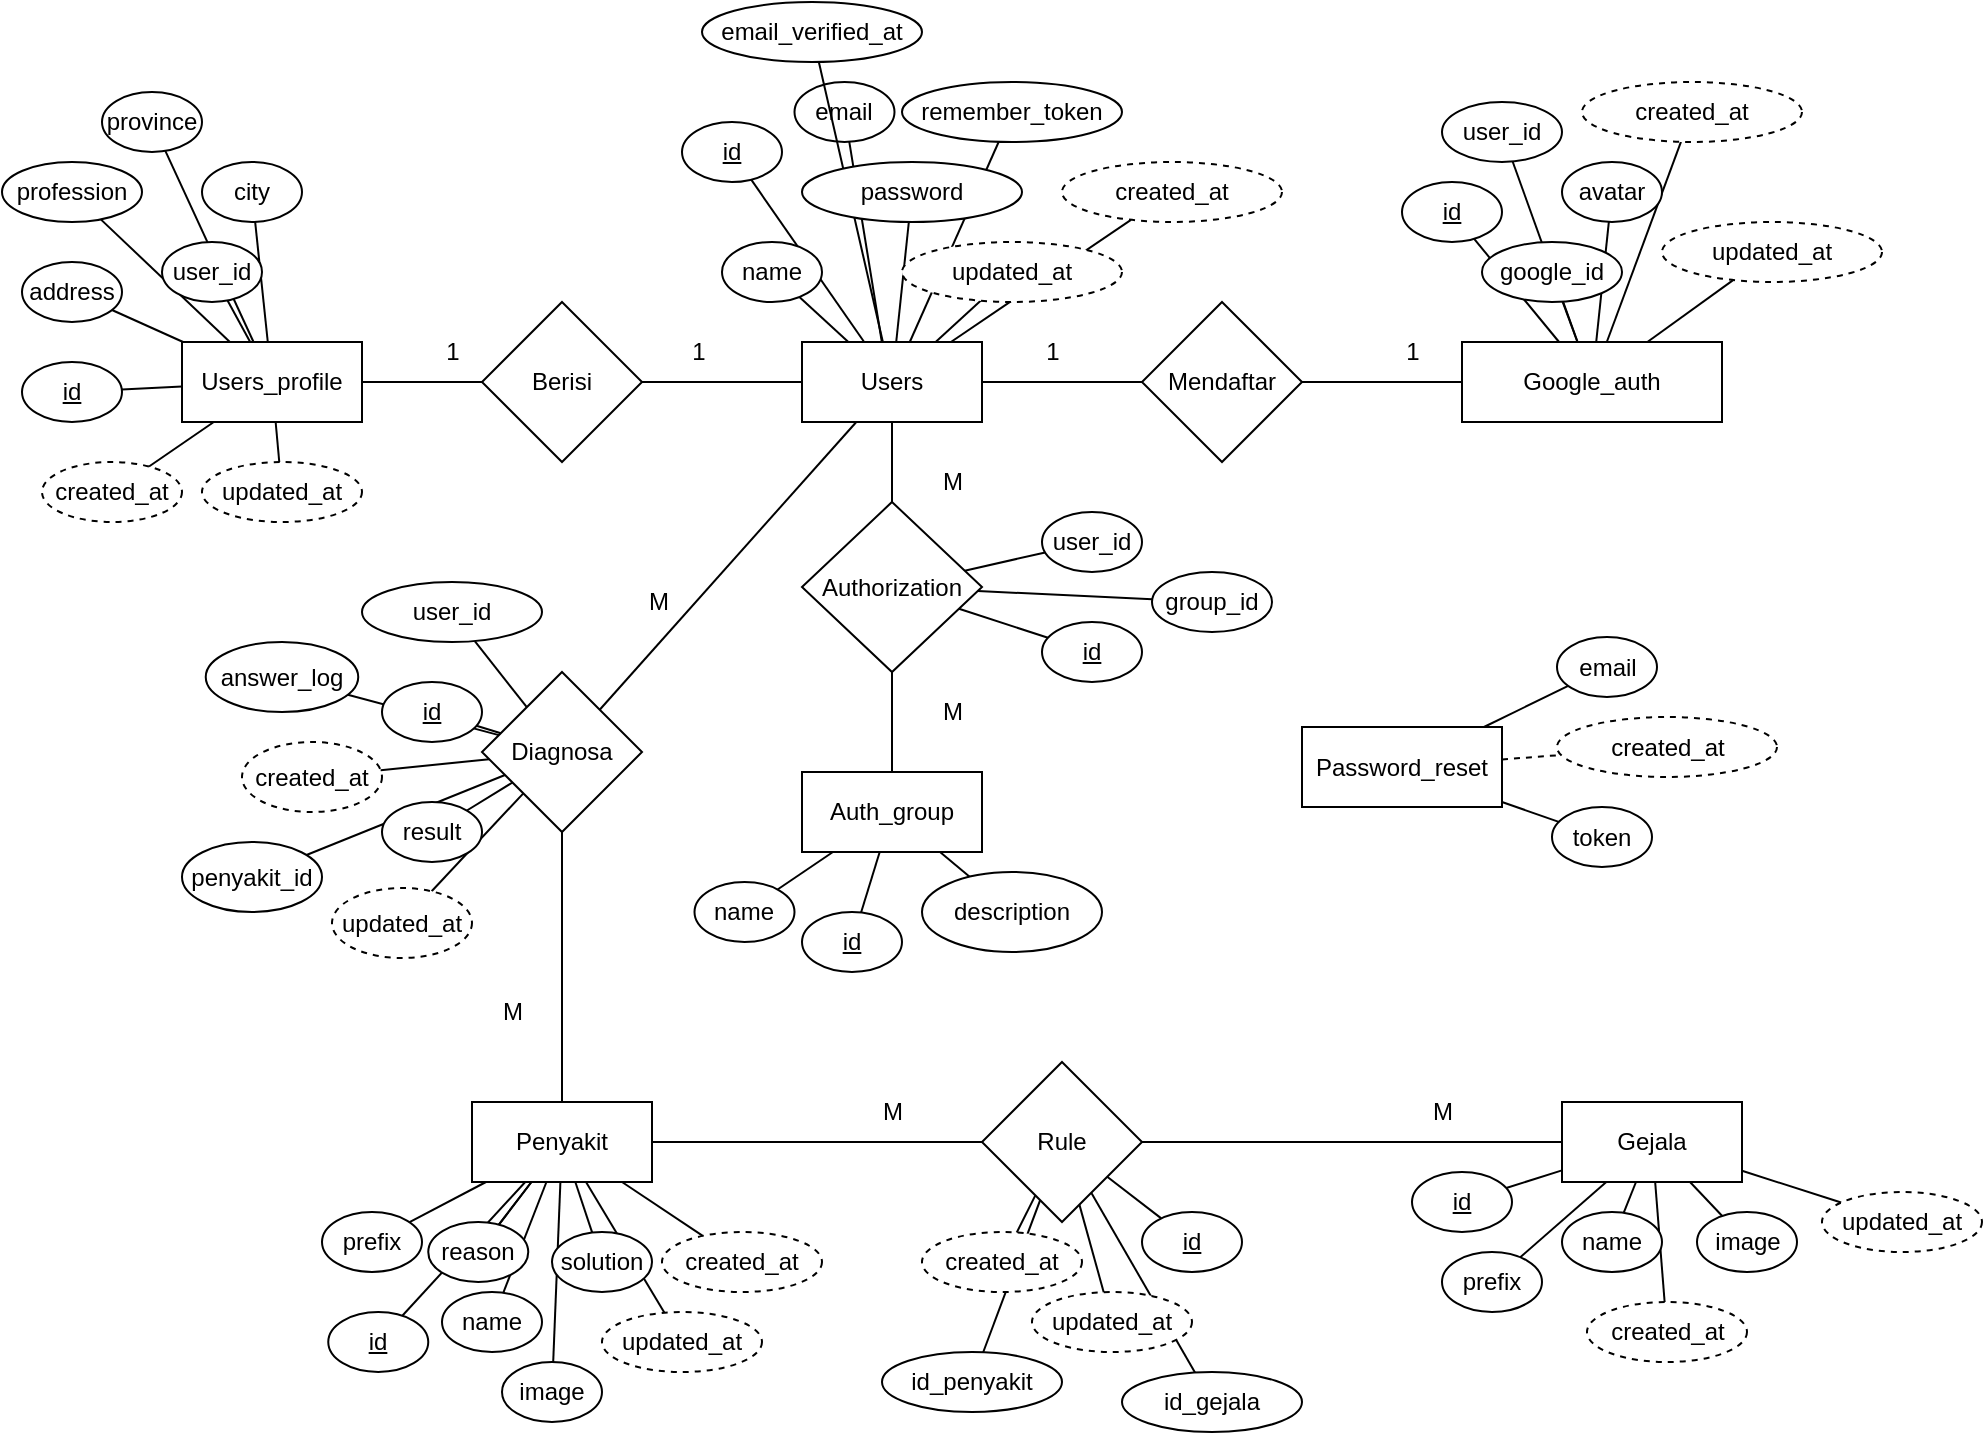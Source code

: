 <mxfile scale="2" border="0">
    <diagram id="fldr3gODsz9kr09m95sS" name="Page-1">
        <mxGraphModel dx="1251" dy="296" grid="1" gridSize="10" guides="1" tooltips="1" connect="1" arrows="1" fold="1" page="1" pageScale="1" pageWidth="850" pageHeight="1100" background="none" math="0" shadow="0">
            <root>
                <mxCell id="0"/>
                <mxCell id="1" parent="0"/>
                <mxCell id="195" value="" style="endArrow=none;html=1;strokeColor=default;" parent="1" source="191" target="171" edge="1">
                    <mxGeometry width="50" height="50" relative="1" as="geometry">
                        <mxPoint x="-400" y="495.151" as="sourcePoint"/>
                        <mxPoint x="-480" y="400" as="targetPoint"/>
                    </mxGeometry>
                </mxCell>
                <mxCell id="200" value="" style="endArrow=none;html=1;strokeColor=default;" parent="1" source="191" target="175" edge="1">
                    <mxGeometry width="50" height="50" relative="1" as="geometry">
                        <mxPoint x="-364.87" y="520.0" as="sourcePoint"/>
                        <mxPoint x="-220" y="570" as="targetPoint"/>
                    </mxGeometry>
                </mxCell>
                <mxCell id="88" value="" style="endArrow=none;html=1;strokeColor=default;" parent="1" source="75" target="80" edge="1">
                    <mxGeometry width="50" height="50" relative="1" as="geometry">
                        <mxPoint x="325" y="595" as="sourcePoint"/>
                        <mxPoint x="375" y="545" as="targetPoint"/>
                    </mxGeometry>
                </mxCell>
                <mxCell id="220" value="" style="endArrow=none;html=1;strokeColor=default;" edge="1" parent="1" source="58" target="59">
                    <mxGeometry width="50" height="50" relative="1" as="geometry">
                        <mxPoint x="-237.988" y="690" as="sourcePoint"/>
                        <mxPoint x="-276.196" y="710.116" as="targetPoint"/>
                    </mxGeometry>
                </mxCell>
                <mxCell id="72" value="" style="endArrow=none;html=1;strokeColor=default;" parent="1" source="58" target="64" edge="1">
                    <mxGeometry width="50" height="50" relative="1" as="geometry">
                        <mxPoint x="330" y="640" as="sourcePoint"/>
                        <mxPoint x="380" y="590" as="targetPoint"/>
                    </mxGeometry>
                </mxCell>
                <mxCell id="74" value="" style="endArrow=none;html=1;strokeColor=default;" parent="1" source="58" target="67" edge="1">
                    <mxGeometry width="50" height="50" relative="1" as="geometry">
                        <mxPoint x="364.403" y="690" as="sourcePoint"/>
                        <mxPoint x="440.66" y="638.13" as="targetPoint"/>
                    </mxGeometry>
                </mxCell>
                <mxCell id="100" value="" style="endArrow=none;html=1;strokeColor=default;" parent="1" source="94" target="116" edge="1">
                    <mxGeometry width="50" height="50" relative="1" as="geometry">
                        <mxPoint x="20" y="710" as="sourcePoint"/>
                        <mxPoint x="86.25" y="810.0" as="targetPoint"/>
                    </mxGeometry>
                </mxCell>
                <mxCell id="101" value="" style="endArrow=none;html=1;strokeColor=default;" parent="1" source="116" target="95" edge="1">
                    <mxGeometry width="50" height="50" relative="1" as="geometry">
                        <mxPoint x="111.25" y="810.0" as="sourcePoint"/>
                        <mxPoint x="70" y="660" as="targetPoint"/>
                    </mxGeometry>
                </mxCell>
                <mxCell id="28" value="" style="endArrow=none;html=1;" parent="1" source="2" target="8" edge="1">
                    <mxGeometry width="50" height="50" relative="1" as="geometry">
                        <mxPoint x="-10" y="230" as="sourcePoint"/>
                        <mxPoint x="40" y="180" as="targetPoint"/>
                    </mxGeometry>
                </mxCell>
                <mxCell id="29" value="" style="endArrow=none;html=1;" parent="1" source="2" target="9" edge="1">
                    <mxGeometry width="50" height="50" relative="1" as="geometry">
                        <mxPoint x="-10" y="230" as="sourcePoint"/>
                        <mxPoint x="40" y="180" as="targetPoint"/>
                    </mxGeometry>
                </mxCell>
                <mxCell id="2" value="Users" style="rounded=0;whiteSpace=wrap;html=1;" parent="1" vertex="1">
                    <mxGeometry x="-90" y="260" width="90" height="40" as="geometry"/>
                </mxCell>
                <mxCell id="5" value="email" style="ellipse;whiteSpace=wrap;html=1;" parent="1" vertex="1">
                    <mxGeometry x="-93.75" y="130" width="50" height="30" as="geometry"/>
                </mxCell>
                <mxCell id="6" value="email_verified_at" style="ellipse;whiteSpace=wrap;html=1;" parent="1" vertex="1">
                    <mxGeometry x="-140" y="90" width="110" height="30" as="geometry"/>
                </mxCell>
                <mxCell id="8" value="remember_token" style="ellipse;whiteSpace=wrap;html=1;" parent="1" vertex="1">
                    <mxGeometry x="-40" y="130" width="110" height="30" as="geometry"/>
                </mxCell>
                <mxCell id="9" value="created_at" style="ellipse;whiteSpace=wrap;html=1;dashed=1;" parent="1" vertex="1">
                    <mxGeometry x="40" y="170" width="110" height="30" as="geometry"/>
                </mxCell>
                <mxCell id="20" value="" style="endArrow=none;html=1;exitX=0.444;exitY=0.007;exitDx=0;exitDy=0;exitPerimeter=0;" parent="1" source="2" target="5" edge="1">
                    <mxGeometry width="50" height="50" relative="1" as="geometry">
                        <mxPoint x="40" y="230" as="sourcePoint"/>
                        <mxPoint x="90" y="180" as="targetPoint"/>
                    </mxGeometry>
                </mxCell>
                <mxCell id="21" value="" style="endArrow=none;html=1;" parent="1" source="2" target="4" edge="1">
                    <mxGeometry width="50" height="50" relative="1" as="geometry">
                        <mxPoint x="-170" y="210" as="sourcePoint"/>
                        <mxPoint x="-120" y="160" as="targetPoint"/>
                    </mxGeometry>
                </mxCell>
                <mxCell id="22" value="" style="endArrow=none;html=1;" parent="1" source="3" target="2" edge="1">
                    <mxGeometry width="50" height="50" relative="1" as="geometry">
                        <mxPoint x="40" y="230" as="sourcePoint"/>
                        <mxPoint x="90" y="180" as="targetPoint"/>
                    </mxGeometry>
                </mxCell>
                <mxCell id="25" value="" style="endArrow=none;html=1;" parent="1" source="2" target="7" edge="1">
                    <mxGeometry width="50" height="50" relative="1" as="geometry">
                        <mxPoint x="40" y="230" as="sourcePoint"/>
                        <mxPoint x="90" y="180" as="targetPoint"/>
                    </mxGeometry>
                </mxCell>
                <mxCell id="26" value="" style="endArrow=none;html=1;" parent="1" source="2" target="10" edge="1">
                    <mxGeometry width="50" height="50" relative="1" as="geometry">
                        <mxPoint x="-64.552" y="260" as="sourcePoint"/>
                        <mxPoint x="-82.762" y="139.988" as="targetPoint"/>
                    </mxGeometry>
                </mxCell>
                <mxCell id="10" value="updated_at" style="ellipse;whiteSpace=wrap;html=1;dashed=1;" parent="1" vertex="1">
                    <mxGeometry x="-40" y="210" width="110" height="30" as="geometry"/>
                </mxCell>
                <mxCell id="27" value="" style="endArrow=none;html=1;" parent="1" source="2" target="6" edge="1">
                    <mxGeometry width="50" height="50" relative="1" as="geometry">
                        <mxPoint x="40" y="230" as="sourcePoint"/>
                        <mxPoint x="90" y="180" as="targetPoint"/>
                    </mxGeometry>
                </mxCell>
                <mxCell id="4" value="name" style="ellipse;whiteSpace=wrap;html=1;" parent="1" vertex="1">
                    <mxGeometry x="-130" y="210" width="50" height="30" as="geometry"/>
                </mxCell>
                <mxCell id="7" value="password" style="ellipse;whiteSpace=wrap;html=1;" parent="1" vertex="1">
                    <mxGeometry x="-90" y="170" width="110" height="30" as="geometry"/>
                </mxCell>
                <mxCell id="3" value="&lt;u&gt;id&lt;/u&gt;" style="ellipse;whiteSpace=wrap;html=1;" parent="1" vertex="1">
                    <mxGeometry x="-150" y="150" width="50" height="30" as="geometry"/>
                </mxCell>
                <mxCell id="31" value="Google_auth" style="rounded=0;whiteSpace=wrap;html=1;" parent="1" vertex="1">
                    <mxGeometry x="240" y="260" width="130" height="40" as="geometry"/>
                </mxCell>
                <mxCell id="42" value="" style="endArrow=none;html=1;strokeColor=default;" parent="1" source="31" target="33" edge="1">
                    <mxGeometry width="50" height="50" relative="1" as="geometry">
                        <mxPoint x="110" y="360" as="sourcePoint"/>
                        <mxPoint x="160" y="310" as="targetPoint"/>
                    </mxGeometry>
                </mxCell>
                <mxCell id="43" value="" style="endArrow=none;html=1;strokeColor=default;" parent="1" source="31" target="34" edge="1">
                    <mxGeometry width="50" height="50" relative="1" as="geometry">
                        <mxPoint x="170" y="320" as="sourcePoint"/>
                        <mxPoint x="220" y="270" as="targetPoint"/>
                    </mxGeometry>
                </mxCell>
                <mxCell id="44" value="" style="endArrow=none;html=1;strokeColor=default;" parent="1" source="35" target="31" edge="1">
                    <mxGeometry width="50" height="50" relative="1" as="geometry">
                        <mxPoint x="160" y="250" as="sourcePoint"/>
                        <mxPoint x="210" y="200" as="targetPoint"/>
                    </mxGeometry>
                </mxCell>
                <mxCell id="45" value="" style="endArrow=none;html=1;strokeColor=default;" parent="1" source="31" target="36" edge="1">
                    <mxGeometry width="50" height="50" relative="1" as="geometry">
                        <mxPoint x="160" y="250" as="sourcePoint"/>
                        <mxPoint x="210" y="200" as="targetPoint"/>
                    </mxGeometry>
                </mxCell>
                <mxCell id="46" value="" style="endArrow=none;html=1;strokeColor=default;" parent="1" source="31" target="37" edge="1">
                    <mxGeometry width="50" height="50" relative="1" as="geometry">
                        <mxPoint x="160" y="250" as="sourcePoint"/>
                        <mxPoint x="210" y="200" as="targetPoint"/>
                    </mxGeometry>
                </mxCell>
                <mxCell id="47" value="" style="endArrow=none;html=1;strokeColor=default;" parent="1" source="31" target="38" edge="1">
                    <mxGeometry width="50" height="50" relative="1" as="geometry">
                        <mxPoint x="160" y="250" as="sourcePoint"/>
                        <mxPoint x="210" y="200" as="targetPoint"/>
                    </mxGeometry>
                </mxCell>
                <mxCell id="34" value="user_id" style="ellipse;whiteSpace=wrap;html=1;" parent="1" vertex="1">
                    <mxGeometry x="230" y="140" width="60" height="30" as="geometry"/>
                </mxCell>
                <mxCell id="35" value="google_id" style="ellipse;whiteSpace=wrap;html=1;" parent="1" vertex="1">
                    <mxGeometry x="250" y="210" width="70" height="30" as="geometry"/>
                </mxCell>
                <mxCell id="36" value="avatar" style="ellipse;whiteSpace=wrap;html=1;" parent="1" vertex="1">
                    <mxGeometry x="290" y="170" width="50" height="30" as="geometry"/>
                </mxCell>
                <mxCell id="33" value="id" style="ellipse;whiteSpace=wrap;html=1;fontStyle=4" parent="1" vertex="1">
                    <mxGeometry x="210" y="180" width="50" height="30" as="geometry"/>
                </mxCell>
                <mxCell id="37" value="created_at" style="ellipse;whiteSpace=wrap;html=1;dashed=1;" parent="1" vertex="1">
                    <mxGeometry x="300" y="130" width="110" height="30" as="geometry"/>
                </mxCell>
                <mxCell id="38" value="updated_at" style="ellipse;whiteSpace=wrap;html=1;dashed=1;" parent="1" vertex="1">
                    <mxGeometry x="340" y="200" width="110" height="30" as="geometry"/>
                </mxCell>
                <mxCell id="50" value="Password_reset" style="rounded=0;whiteSpace=wrap;html=1;" parent="1" vertex="1">
                    <mxGeometry x="160" y="452.5" width="100" height="40" as="geometry"/>
                </mxCell>
                <mxCell id="52" value="token" style="ellipse;whiteSpace=wrap;html=1;" parent="1" vertex="1">
                    <mxGeometry x="285" y="492.5" width="50" height="30" as="geometry"/>
                </mxCell>
                <mxCell id="53" value="created_at" style="ellipse;whiteSpace=wrap;html=1;dashed=1;" parent="1" vertex="1">
                    <mxGeometry x="287.5" y="447.5" width="110" height="30" as="geometry"/>
                </mxCell>
                <mxCell id="55" value="" style="endArrow=none;html=1;strokeColor=default;dashed=1;" parent="1" source="50" target="53" edge="1">
                    <mxGeometry width="50" height="50" relative="1" as="geometry">
                        <mxPoint x="405" y="482.5" as="sourcePoint"/>
                        <mxPoint x="455" y="432.5" as="targetPoint"/>
                    </mxGeometry>
                </mxCell>
                <mxCell id="56" value="" style="endArrow=none;html=1;strokeColor=default;" parent="1" source="50" target="52" edge="1">
                    <mxGeometry width="50" height="50" relative="1" as="geometry">
                        <mxPoint x="45" y="492.5" as="sourcePoint"/>
                        <mxPoint x="85" y="442.5" as="targetPoint"/>
                    </mxGeometry>
                </mxCell>
                <mxCell id="57" value="" style="endArrow=none;html=1;strokeColor=default;" parent="1" source="51" target="50" edge="1">
                    <mxGeometry width="50" height="50" relative="1" as="geometry">
                        <mxPoint x="205" y="552.5" as="sourcePoint"/>
                        <mxPoint x="255" y="502.5" as="targetPoint"/>
                    </mxGeometry>
                </mxCell>
                <mxCell id="58" value="Penyakit" style="rounded=0;whiteSpace=wrap;html=1;" parent="1" vertex="1">
                    <mxGeometry x="-255" y="640" width="90" height="40" as="geometry"/>
                </mxCell>
                <mxCell id="60" value="prefix" style="ellipse;whiteSpace=wrap;html=1;" parent="1" vertex="1">
                    <mxGeometry x="-330" y="695" width="50" height="30" as="geometry"/>
                </mxCell>
                <mxCell id="63" value="solution" style="ellipse;whiteSpace=wrap;html=1;" parent="1" vertex="1">
                    <mxGeometry x="-215" y="705" width="50" height="30" as="geometry"/>
                </mxCell>
                <mxCell id="66" value="created_at" style="ellipse;whiteSpace=wrap;html=1;dashed=1;" parent="1" vertex="1">
                    <mxGeometry x="-160" y="705" width="80" height="30" as="geometry"/>
                </mxCell>
                <mxCell id="67" value="updated_at" style="ellipse;whiteSpace=wrap;html=1;dashed=1;" parent="1" vertex="1">
                    <mxGeometry x="-190" y="745" width="80" height="30" as="geometry"/>
                </mxCell>
                <mxCell id="69" value="" style="endArrow=none;html=1;strokeColor=default;" parent="1" source="58" target="60" edge="1">
                    <mxGeometry width="50" height="50" relative="1" as="geometry">
                        <mxPoint x="170" y="690" as="sourcePoint"/>
                        <mxPoint x="220" y="640" as="targetPoint"/>
                    </mxGeometry>
                </mxCell>
                <mxCell id="70" value="" style="endArrow=none;html=1;strokeColor=default;" parent="1" source="58" target="62" edge="1">
                    <mxGeometry width="50" height="50" relative="1" as="geometry">
                        <mxPoint x="313.462" y="690" as="sourcePoint"/>
                        <mxPoint x="278.568" y="657.599" as="targetPoint"/>
                    </mxGeometry>
                </mxCell>
                <mxCell id="61" value="name" style="ellipse;whiteSpace=wrap;html=1;" parent="1" vertex="1">
                    <mxGeometry x="-270" y="735" width="50" height="30" as="geometry"/>
                </mxCell>
                <mxCell id="71" value="" style="endArrow=none;html=1;strokeColor=default;" parent="1" source="58" target="63" edge="1">
                    <mxGeometry width="50" height="50" relative="1" as="geometry">
                        <mxPoint x="290" y="600" as="sourcePoint"/>
                        <mxPoint x="340" y="550" as="targetPoint"/>
                    </mxGeometry>
                </mxCell>
                <mxCell id="73" value="" style="endArrow=none;html=1;strokeColor=default;" parent="1" source="58" target="66" edge="1">
                    <mxGeometry width="50" height="50" relative="1" as="geometry">
                        <mxPoint x="330" y="640" as="sourcePoint"/>
                        <mxPoint x="380" y="590" as="targetPoint"/>
                    </mxGeometry>
                </mxCell>
                <mxCell id="64" value="image" style="ellipse;whiteSpace=wrap;html=1;" parent="1" vertex="1">
                    <mxGeometry x="-240" y="770" width="50" height="30" as="geometry"/>
                </mxCell>
                <mxCell id="75" value="Gejala" style="rounded=0;whiteSpace=wrap;html=1;" parent="1" vertex="1">
                    <mxGeometry x="290" y="640" width="90" height="40" as="geometry"/>
                </mxCell>
                <mxCell id="76" value="id" style="ellipse;whiteSpace=wrap;html=1;fontStyle=4" parent="1" vertex="1">
                    <mxGeometry x="215" y="675" width="50" height="30" as="geometry"/>
                </mxCell>
                <mxCell id="77" value="prefix" style="ellipse;whiteSpace=wrap;html=1;" parent="1" vertex="1">
                    <mxGeometry x="230" y="715" width="50" height="30" as="geometry"/>
                </mxCell>
                <mxCell id="80" value="created_at" style="ellipse;whiteSpace=wrap;html=1;dashed=1;" parent="1" vertex="1">
                    <mxGeometry x="302.5" y="740" width="80" height="30" as="geometry"/>
                </mxCell>
                <mxCell id="81" value="updated_at" style="ellipse;whiteSpace=wrap;html=1;dashed=1;" parent="1" vertex="1">
                    <mxGeometry x="420" y="685" width="80" height="30" as="geometry"/>
                </mxCell>
                <mxCell id="82" value="" style="endArrow=none;html=1;strokeColor=default;" parent="1" source="75" target="76" edge="1">
                    <mxGeometry width="50" height="50" relative="1" as="geometry">
                        <mxPoint x="265" y="575" as="sourcePoint"/>
                        <mxPoint x="315" y="525" as="targetPoint"/>
                    </mxGeometry>
                </mxCell>
                <mxCell id="83" value="" style="endArrow=none;html=1;strokeColor=default;" parent="1" source="75" target="77" edge="1">
                    <mxGeometry width="50" height="50" relative="1" as="geometry">
                        <mxPoint x="165" y="645" as="sourcePoint"/>
                        <mxPoint x="215" y="595" as="targetPoint"/>
                    </mxGeometry>
                </mxCell>
                <mxCell id="85" value="name" style="ellipse;whiteSpace=wrap;html=1;" parent="1" vertex="1">
                    <mxGeometry x="290" y="695" width="50" height="30" as="geometry"/>
                </mxCell>
                <mxCell id="87" value="" style="endArrow=none;html=1;strokeColor=default;" parent="1" source="75" target="89" edge="1">
                    <mxGeometry width="50" height="50" relative="1" as="geometry">
                        <mxPoint x="325" y="595" as="sourcePoint"/>
                        <mxPoint x="375" y="545" as="targetPoint"/>
                    </mxGeometry>
                </mxCell>
                <mxCell id="89" value="image" style="ellipse;whiteSpace=wrap;html=1;" parent="1" vertex="1">
                    <mxGeometry x="357.5" y="695" width="50" height="30" as="geometry"/>
                </mxCell>
                <mxCell id="90" value="" style="endArrow=none;html=1;strokeColor=default;" parent="1" source="75" target="81" edge="1">
                    <mxGeometry width="50" height="50" relative="1" as="geometry">
                        <mxPoint x="359.403" y="645" as="sourcePoint"/>
                        <mxPoint x="403.712" y="668.689" as="targetPoint"/>
                    </mxGeometry>
                </mxCell>
                <mxCell id="93" value="id" style="ellipse;whiteSpace=wrap;html=1;fontStyle=4" parent="1" vertex="1">
                    <mxGeometry x="80" y="695" width="50" height="30" as="geometry"/>
                </mxCell>
                <mxCell id="94" value="id_penyakit" style="ellipse;whiteSpace=wrap;html=1;" parent="1" vertex="1">
                    <mxGeometry x="-50" y="765" width="90" height="30" as="geometry"/>
                </mxCell>
                <mxCell id="95" value="id_gejala" style="ellipse;whiteSpace=wrap;html=1;" parent="1" vertex="1">
                    <mxGeometry x="70" y="775" width="90" height="30" as="geometry"/>
                </mxCell>
                <mxCell id="97" value="created_at" style="ellipse;whiteSpace=wrap;html=1;dashed=1;" parent="1" vertex="1">
                    <mxGeometry x="-30" y="705" width="80" height="30" as="geometry"/>
                </mxCell>
                <mxCell id="98" value="updated_at" style="ellipse;whiteSpace=wrap;html=1;dashed=1;" parent="1" vertex="1">
                    <mxGeometry x="25" y="735" width="80" height="30" as="geometry"/>
                </mxCell>
                <mxCell id="99" value="" style="endArrow=none;html=1;strokeColor=default;" parent="1" source="116" target="93" edge="1">
                    <mxGeometry width="50" height="50" relative="1" as="geometry">
                        <mxPoint x="-70" y="740" as="sourcePoint"/>
                        <mxPoint x="-20" y="690" as="targetPoint"/>
                    </mxGeometry>
                </mxCell>
                <mxCell id="102" value="" style="endArrow=none;html=1;strokeColor=default;" parent="1" source="116" target="97" edge="1">
                    <mxGeometry width="50" height="50" relative="1" as="geometry">
                        <mxPoint x="55" y="804.318" as="sourcePoint"/>
                        <mxPoint x="70" y="660" as="targetPoint"/>
                    </mxGeometry>
                </mxCell>
                <mxCell id="103" value="" style="endArrow=none;html=1;strokeColor=default;" parent="1" source="116" target="98" edge="1">
                    <mxGeometry width="50" height="50" relative="1" as="geometry">
                        <mxPoint x="143.077" y="810.0" as="sourcePoint"/>
                        <mxPoint x="70" y="660" as="targetPoint"/>
                    </mxGeometry>
                </mxCell>
                <mxCell id="105" value="Mendaftar" style="rhombus;whiteSpace=wrap;html=1;" parent="1" vertex="1">
                    <mxGeometry x="80" y="240" width="80" height="80" as="geometry"/>
                </mxCell>
                <mxCell id="110" value="" style="endArrow=none;html=1;strokeColor=default;" parent="1" source="105" target="2" edge="1">
                    <mxGeometry width="50" height="50" relative="1" as="geometry">
                        <mxPoint x="140" y="400" as="sourcePoint"/>
                        <mxPoint x="190" y="350" as="targetPoint"/>
                    </mxGeometry>
                </mxCell>
                <mxCell id="111" value="" style="endArrow=none;html=1;strokeColor=default;" parent="1" source="105" target="31" edge="1">
                    <mxGeometry width="50" height="50" relative="1" as="geometry">
                        <mxPoint x="100" y="290" as="sourcePoint"/>
                        <mxPoint x="10" y="290" as="targetPoint"/>
                    </mxGeometry>
                </mxCell>
                <mxCell id="116" value="Rule" style="rhombus;whiteSpace=wrap;html=1;" parent="1" vertex="1">
                    <mxGeometry y="620" width="80" height="80" as="geometry"/>
                </mxCell>
                <mxCell id="119" value="" style="endArrow=none;html=1;strokeColor=default;" parent="1" source="75" target="85" edge="1">
                    <mxGeometry width="50" height="50" relative="1" as="geometry">
                        <mxPoint x="312.662" y="685" as="sourcePoint"/>
                        <mxPoint x="276.523" y="726.688" as="targetPoint"/>
                    </mxGeometry>
                </mxCell>
                <mxCell id="120" value="" style="endArrow=none;html=1;strokeColor=default;" parent="1" source="116" target="58" edge="1">
                    <mxGeometry width="50" height="50" relative="1" as="geometry">
                        <mxPoint x="480" y="970" as="sourcePoint"/>
                        <mxPoint x="530" y="920" as="targetPoint"/>
                    </mxGeometry>
                </mxCell>
                <mxCell id="122" value="" style="endArrow=none;html=1;strokeColor=default;" parent="1" source="116" target="75" edge="1">
                    <mxGeometry width="50" height="50" relative="1" as="geometry">
                        <mxPoint x="351.6" y="791.6" as="sourcePoint"/>
                        <mxPoint x="354.167" y="730" as="targetPoint"/>
                    </mxGeometry>
                </mxCell>
                <mxCell id="125" value="Auth_group" style="rounded=0;whiteSpace=wrap;html=1;" parent="1" vertex="1">
                    <mxGeometry x="-90" y="475" width="90" height="40" as="geometry"/>
                </mxCell>
                <mxCell id="126" value="id" style="ellipse;whiteSpace=wrap;html=1;fontStyle=4" parent="1" vertex="1">
                    <mxGeometry x="-90" y="545" width="50" height="30" as="geometry"/>
                </mxCell>
                <mxCell id="127" value="name" style="ellipse;whiteSpace=wrap;html=1;" parent="1" vertex="1">
                    <mxGeometry x="-143.75" y="530" width="50" height="30" as="geometry"/>
                </mxCell>
                <mxCell id="128" value="description" style="ellipse;whiteSpace=wrap;html=1;" parent="1" vertex="1">
                    <mxGeometry x="-30" y="525" width="90" height="40" as="geometry"/>
                </mxCell>
                <mxCell id="130" value="" style="endArrow=none;html=1;strokeColor=default;" parent="1" source="125" target="127" edge="1">
                    <mxGeometry width="50" height="50" relative="1" as="geometry">
                        <mxPoint x="180" y="445" as="sourcePoint"/>
                        <mxPoint x="230" y="395" as="targetPoint"/>
                    </mxGeometry>
                </mxCell>
                <mxCell id="131" value="" style="endArrow=none;html=1;strokeColor=default;" parent="1" source="125" target="126" edge="1">
                    <mxGeometry width="50" height="50" relative="1" as="geometry">
                        <mxPoint x="120" y="445" as="sourcePoint"/>
                        <mxPoint x="170" y="395" as="targetPoint"/>
                    </mxGeometry>
                </mxCell>
                <mxCell id="132" value="" style="endArrow=none;html=1;strokeColor=default;" parent="1" source="125" target="128" edge="1">
                    <mxGeometry width="50" height="50" relative="1" as="geometry">
                        <mxPoint x="160" y="465" as="sourcePoint"/>
                        <mxPoint x="210" y="415" as="targetPoint"/>
                    </mxGeometry>
                </mxCell>
                <mxCell id="135" value="id" style="ellipse;whiteSpace=wrap;html=1;fontStyle=4" parent="1" vertex="1">
                    <mxGeometry x="30" y="400" width="50" height="30" as="geometry"/>
                </mxCell>
                <mxCell id="136" value="group_id" style="ellipse;whiteSpace=wrap;html=1;" parent="1" vertex="1">
                    <mxGeometry x="85" y="375" width="60" height="30" as="geometry"/>
                </mxCell>
                <mxCell id="137" value="user_id" style="ellipse;whiteSpace=wrap;html=1;" parent="1" vertex="1">
                    <mxGeometry x="30" y="345" width="50" height="30" as="geometry"/>
                </mxCell>
                <mxCell id="138" value="" style="endArrow=none;html=1;strokeColor=default;" parent="1" source="135" target="142" edge="1">
                    <mxGeometry width="50" height="50" relative="1" as="geometry">
                        <mxPoint x="220" y="470" as="sourcePoint"/>
                        <mxPoint x="312.222" y="410.0" as="targetPoint"/>
                    </mxGeometry>
                </mxCell>
                <mxCell id="139" value="" style="endArrow=none;html=1;strokeColor=default;" parent="1" source="142" target="136" edge="1">
                    <mxGeometry width="50" height="50" relative="1" as="geometry">
                        <mxPoint x="325" y="387.471" as="sourcePoint"/>
                        <mxPoint x="390" y="390" as="targetPoint"/>
                    </mxGeometry>
                </mxCell>
                <mxCell id="140" value="" style="endArrow=none;html=1;strokeColor=default;" parent="1" source="142" target="137" edge="1">
                    <mxGeometry width="50" height="50" relative="1" as="geometry">
                        <mxPoint x="307.986" y="370.0" as="sourcePoint"/>
                        <mxPoint x="360" y="450" as="targetPoint"/>
                    </mxGeometry>
                </mxCell>
                <mxCell id="142" value="Authorization" style="rhombus;whiteSpace=wrap;html=1;" parent="1" vertex="1">
                    <mxGeometry x="-90" y="340" width="90" height="85" as="geometry"/>
                </mxCell>
                <mxCell id="144" value="" style="endArrow=none;html=1;strokeColor=default;" parent="1" source="142" target="2" edge="1">
                    <mxGeometry width="50" height="50" relative="1" as="geometry">
                        <mxPoint x="190" y="490" as="sourcePoint"/>
                        <mxPoint x="240" y="440" as="targetPoint"/>
                    </mxGeometry>
                </mxCell>
                <mxCell id="145" value="" style="endArrow=none;html=1;strokeColor=default;" parent="1" source="142" target="125" edge="1">
                    <mxGeometry width="50" height="50" relative="1" as="geometry">
                        <mxPoint x="106.429" y="388.571" as="sourcePoint"/>
                        <mxPoint x="-6.304" y="310" as="targetPoint"/>
                    </mxGeometry>
                </mxCell>
                <mxCell id="147" value="Users_profile" style="rounded=0;whiteSpace=wrap;html=1;" parent="1" vertex="1">
                    <mxGeometry x="-400" y="260" width="90" height="40" as="geometry"/>
                </mxCell>
                <mxCell id="148" value="&lt;u&gt;id&lt;/u&gt;" style="ellipse;whiteSpace=wrap;html=1;" parent="1" vertex="1">
                    <mxGeometry x="-480" y="270" width="50" height="30" as="geometry"/>
                </mxCell>
                <mxCell id="150" value="address" style="ellipse;whiteSpace=wrap;html=1;" parent="1" vertex="1">
                    <mxGeometry x="-480" y="220" width="50" height="30" as="geometry"/>
                </mxCell>
                <mxCell id="151" value="city" style="ellipse;whiteSpace=wrap;html=1;" parent="1" vertex="1">
                    <mxGeometry x="-390" y="170" width="50" height="30" as="geometry"/>
                </mxCell>
                <mxCell id="152" value="province" style="ellipse;whiteSpace=wrap;html=1;" parent="1" vertex="1">
                    <mxGeometry x="-440" y="135" width="50" height="30" as="geometry"/>
                </mxCell>
                <mxCell id="153" value="profession" style="ellipse;whiteSpace=wrap;html=1;" parent="1" vertex="1">
                    <mxGeometry x="-490" y="170" width="70" height="30" as="geometry"/>
                </mxCell>
                <mxCell id="154" value="created_at" style="ellipse;whiteSpace=wrap;html=1;dashed=1;" parent="1" vertex="1">
                    <mxGeometry x="-470" y="320" width="70" height="30" as="geometry"/>
                </mxCell>
                <mxCell id="155" value="updated_at" style="ellipse;whiteSpace=wrap;html=1;dashed=1;" parent="1" vertex="1">
                    <mxGeometry x="-390" y="320" width="80" height="30" as="geometry"/>
                </mxCell>
                <mxCell id="156" value="" style="endArrow=none;html=1;strokeColor=default;" parent="1" source="147" target="152" edge="1">
                    <mxGeometry width="50" height="50" relative="1" as="geometry">
                        <mxPoint x="-320" y="180" as="sourcePoint"/>
                        <mxPoint x="-270" y="130" as="targetPoint"/>
                    </mxGeometry>
                </mxCell>
                <mxCell id="157" value="" style="endArrow=none;html=1;strokeColor=default;" parent="1" source="147" target="151" edge="1">
                    <mxGeometry width="50" height="50" relative="1" as="geometry">
                        <mxPoint x="-330" y="170" as="sourcePoint"/>
                        <mxPoint x="-280" y="120" as="targetPoint"/>
                    </mxGeometry>
                </mxCell>
                <mxCell id="158" value="" style="endArrow=none;html=1;strokeColor=default;" parent="1" source="147" target="149" edge="1">
                    <mxGeometry width="50" height="50" relative="1" as="geometry">
                        <mxPoint x="-290" y="180" as="sourcePoint"/>
                        <mxPoint x="-240" y="130" as="targetPoint"/>
                    </mxGeometry>
                </mxCell>
                <mxCell id="159" value="" style="endArrow=none;html=1;strokeColor=default;" parent="1" source="147" target="153" edge="1">
                    <mxGeometry width="50" height="50" relative="1" as="geometry">
                        <mxPoint x="-310" y="220" as="sourcePoint"/>
                        <mxPoint x="-260" y="170" as="targetPoint"/>
                    </mxGeometry>
                </mxCell>
                <mxCell id="160" value="" style="endArrow=none;html=1;strokeColor=default;" parent="1" source="147" target="150" edge="1">
                    <mxGeometry width="50" height="50" relative="1" as="geometry">
                        <mxPoint x="-300" y="240" as="sourcePoint"/>
                        <mxPoint x="-250" y="190" as="targetPoint"/>
                    </mxGeometry>
                </mxCell>
                <mxCell id="161" value="" style="endArrow=none;html=1;strokeColor=default;" parent="1" source="147" target="148" edge="1">
                    <mxGeometry width="50" height="50" relative="1" as="geometry">
                        <mxPoint x="-290" y="250" as="sourcePoint"/>
                        <mxPoint x="-240" y="200" as="targetPoint"/>
                    </mxGeometry>
                </mxCell>
                <mxCell id="162" value="" style="endArrow=none;html=1;strokeColor=default;" parent="1" source="147" target="154" edge="1">
                    <mxGeometry width="50" height="50" relative="1" as="geometry">
                        <mxPoint x="-310" y="250" as="sourcePoint"/>
                        <mxPoint x="-260" y="200" as="targetPoint"/>
                    </mxGeometry>
                </mxCell>
                <mxCell id="163" value="" style="endArrow=none;html=1;strokeColor=default;" parent="1" source="147" target="155" edge="1">
                    <mxGeometry width="50" height="50" relative="1" as="geometry">
                        <mxPoint x="-290" y="230" as="sourcePoint"/>
                        <mxPoint x="-240" y="180" as="targetPoint"/>
                    </mxGeometry>
                </mxCell>
                <mxCell id="164" value="Berisi" style="rhombus;whiteSpace=wrap;html=1;" parent="1" vertex="1">
                    <mxGeometry x="-250" y="240" width="80" height="80" as="geometry"/>
                </mxCell>
                <mxCell id="165" value="" style="endArrow=none;html=1;strokeColor=default;" parent="1" source="147" target="164" edge="1">
                    <mxGeometry width="50" height="50" relative="1" as="geometry">
                        <mxPoint x="-250" y="380" as="sourcePoint"/>
                        <mxPoint x="-200" y="330" as="targetPoint"/>
                    </mxGeometry>
                </mxCell>
                <mxCell id="166" value="" style="endArrow=none;html=1;strokeColor=default;" parent="1" source="2" target="164" edge="1">
                    <mxGeometry width="50" height="50" relative="1" as="geometry">
                        <mxPoint x="-240" y="410" as="sourcePoint"/>
                        <mxPoint x="-190" y="360" as="targetPoint"/>
                    </mxGeometry>
                </mxCell>
                <mxCell id="170" value="user_id" style="ellipse;whiteSpace=wrap;html=1;" parent="1" vertex="1">
                    <mxGeometry x="-310" y="380" width="90" height="30" as="geometry"/>
                </mxCell>
                <mxCell id="171" value="penyakit_id" style="ellipse;whiteSpace=wrap;html=1;" parent="1" vertex="1">
                    <mxGeometry x="-400" y="510" width="70" height="35" as="geometry"/>
                </mxCell>
                <mxCell id="172" value="answer_log" style="ellipse;whiteSpace=wrap;html=1;" parent="1" vertex="1">
                    <mxGeometry x="-388.13" y="410" width="76.25" height="35" as="geometry"/>
                </mxCell>
                <mxCell id="173" value="result" style="ellipse;whiteSpace=wrap;html=1;" parent="1" vertex="1">
                    <mxGeometry x="-300" y="490" width="50" height="30" as="geometry"/>
                </mxCell>
                <mxCell id="174" value="created_at" style="ellipse;whiteSpace=wrap;html=1;dashed=1;" parent="1" vertex="1">
                    <mxGeometry x="-370" y="460" width="70" height="35" as="geometry"/>
                </mxCell>
                <mxCell id="175" value="updated_at" style="ellipse;whiteSpace=wrap;html=1;dashed=1;" parent="1" vertex="1">
                    <mxGeometry x="-325" y="533" width="70" height="35" as="geometry"/>
                </mxCell>
                <mxCell id="176" value="" style="endArrow=none;html=1;strokeColor=default;" parent="1" source="61" target="58" edge="1">
                    <mxGeometry width="50" height="50" relative="1" as="geometry">
                        <mxPoint x="-80" y="815" as="sourcePoint"/>
                        <mxPoint x="-30" y="765" as="targetPoint"/>
                    </mxGeometry>
                </mxCell>
                <mxCell id="59" value="id" style="ellipse;whiteSpace=wrap;html=1;fontStyle=4" parent="1" vertex="1">
                    <mxGeometry x="-326.87" y="745" width="50" height="30" as="geometry"/>
                </mxCell>
                <mxCell id="191" value="Diagnosa" style="rhombus;whiteSpace=wrap;html=1;" parent="1" vertex="1">
                    <mxGeometry x="-250" y="425" width="80" height="80" as="geometry"/>
                </mxCell>
                <mxCell id="193" value="" style="endArrow=none;html=1;strokeColor=default;" parent="1" source="58" target="191" edge="1">
                    <mxGeometry width="50" height="50" relative="1" as="geometry">
                        <mxPoint x="-384.286" y="559.286" as="sourcePoint"/>
                        <mxPoint x="-480.0" y="543.333" as="targetPoint"/>
                    </mxGeometry>
                </mxCell>
                <mxCell id="194" value="" style="endArrow=none;html=1;strokeColor=default;" parent="1" source="191" target="170" edge="1">
                    <mxGeometry width="50" height="50" relative="1" as="geometry">
                        <mxPoint x="-342.626" y="480.0" as="sourcePoint"/>
                        <mxPoint x="-490" y="390" as="targetPoint"/>
                    </mxGeometry>
                </mxCell>
                <mxCell id="196" value="" style="endArrow=none;html=1;strokeColor=default;" parent="1" source="191" target="169" edge="1">
                    <mxGeometry width="50" height="50" relative="1" as="geometry">
                        <mxPoint x="-393" y="520" as="sourcePoint"/>
                        <mxPoint x="-510" y="420" as="targetPoint"/>
                    </mxGeometry>
                </mxCell>
                <mxCell id="149" value="user_id" style="ellipse;whiteSpace=wrap;html=1;" parent="1" vertex="1">
                    <mxGeometry x="-410" y="210" width="50" height="30" as="geometry"/>
                </mxCell>
                <mxCell id="197" value="" style="endArrow=none;html=1;strokeColor=default;" parent="1" source="172" target="191" edge="1">
                    <mxGeometry width="50" height="50" relative="1" as="geometry">
                        <mxPoint x="-300" y="510" as="sourcePoint"/>
                        <mxPoint x="-379.762" y="480.0" as="targetPoint"/>
                    </mxGeometry>
                </mxCell>
                <mxCell id="198" value="" style="endArrow=none;html=1;strokeColor=default;" parent="1" source="191" target="173" edge="1">
                    <mxGeometry width="50" height="50" relative="1" as="geometry">
                        <mxPoint x="-351.905" y="520.0" as="sourcePoint"/>
                        <mxPoint x="-250" y="580" as="targetPoint"/>
                    </mxGeometry>
                </mxCell>
                <mxCell id="199" value="" style="endArrow=none;html=1;strokeColor=default;" parent="1" source="191" target="174" edge="1">
                    <mxGeometry width="50" height="50" relative="1" as="geometry">
                        <mxPoint x="-396.32" y="520.0" as="sourcePoint"/>
                        <mxPoint x="-230" y="580" as="targetPoint"/>
                    </mxGeometry>
                </mxCell>
                <mxCell id="169" value="id" style="ellipse;whiteSpace=wrap;html=1;fontStyle=4" parent="1" vertex="1">
                    <mxGeometry x="-300" y="430" width="50" height="30" as="geometry"/>
                </mxCell>
                <mxCell id="202" value="1" style="text;html=1;align=center;verticalAlign=middle;resizable=0;points=[];autosize=1;strokeColor=none;fillColor=none;" parent="1" vertex="1">
                    <mxGeometry x="-157.5" y="250" width="30" height="30" as="geometry"/>
                </mxCell>
                <mxCell id="203" value="M" style="text;html=1;align=center;verticalAlign=middle;resizable=0;points=[];autosize=1;strokeColor=none;fillColor=none;" parent="1" vertex="1">
                    <mxGeometry x="-177.5" y="375" width="30" height="30" as="geometry"/>
                </mxCell>
                <mxCell id="204" value="1" style="text;html=1;align=center;verticalAlign=middle;resizable=0;points=[];autosize=1;strokeColor=none;fillColor=none;" parent="1" vertex="1">
                    <mxGeometry x="-280" y="250" width="30" height="30" as="geometry"/>
                </mxCell>
                <mxCell id="206" value="M" style="text;html=1;align=center;verticalAlign=middle;resizable=0;points=[];autosize=1;strokeColor=none;fillColor=none;" parent="1" vertex="1">
                    <mxGeometry x="-250" y="580" width="30" height="30" as="geometry"/>
                </mxCell>
                <mxCell id="207" value="" style="endArrow=none;html=1;strokeColor=default;" parent="1" source="191" target="2" edge="1">
                    <mxGeometry width="50" height="50" relative="1" as="geometry">
                        <mxPoint x="-290" y="480" as="sourcePoint"/>
                        <mxPoint x="-240" y="430" as="targetPoint"/>
                    </mxGeometry>
                </mxCell>
                <mxCell id="208" value="1" style="text;html=1;align=center;verticalAlign=middle;resizable=0;points=[];autosize=1;strokeColor=none;fillColor=none;" parent="1" vertex="1">
                    <mxGeometry x="20" y="250" width="30" height="30" as="geometry"/>
                </mxCell>
                <mxCell id="209" value="1" style="text;html=1;align=center;verticalAlign=middle;resizable=0;points=[];autosize=1;strokeColor=none;fillColor=none;" parent="1" vertex="1">
                    <mxGeometry x="200" y="250" width="30" height="30" as="geometry"/>
                </mxCell>
                <mxCell id="213" value="M" style="text;html=1;align=center;verticalAlign=middle;resizable=0;points=[];autosize=1;strokeColor=none;fillColor=none;" parent="1" vertex="1">
                    <mxGeometry x="-30" y="315" width="30" height="30" as="geometry"/>
                </mxCell>
                <mxCell id="214" value="M" style="text;html=1;align=center;verticalAlign=middle;resizable=0;points=[];autosize=1;strokeColor=none;fillColor=none;" parent="1" vertex="1">
                    <mxGeometry x="-30" y="430" width="30" height="30" as="geometry"/>
                </mxCell>
                <mxCell id="215" value="M" style="text;html=1;align=center;verticalAlign=middle;resizable=0;points=[];autosize=1;strokeColor=none;fillColor=none;" parent="1" vertex="1">
                    <mxGeometry x="-60" y="630" width="30" height="30" as="geometry"/>
                </mxCell>
                <mxCell id="216" value="M" style="text;html=1;align=center;verticalAlign=middle;resizable=0;points=[];autosize=1;strokeColor=none;fillColor=none;" parent="1" vertex="1">
                    <mxGeometry x="215" y="630" width="30" height="30" as="geometry"/>
                </mxCell>
                <mxCell id="51" value="email" style="ellipse;whiteSpace=wrap;html=1;" parent="1" vertex="1">
                    <mxGeometry x="287.5" y="407.5" width="50" height="30" as="geometry"/>
                </mxCell>
                <mxCell id="219" value="" style="endArrow=none;html=1;strokeColor=default;" edge="1" parent="1" source="58" target="62">
                    <mxGeometry width="50" height="50" relative="1" as="geometry">
                        <mxPoint x="-222.18" y="680" as="sourcePoint"/>
                        <mxPoint x="-271.452" y="760.904" as="targetPoint"/>
                    </mxGeometry>
                </mxCell>
                <mxCell id="62" value="reason" style="ellipse;whiteSpace=wrap;html=1;" parent="1" vertex="1">
                    <mxGeometry x="-276.87" y="700" width="50" height="30" as="geometry"/>
                </mxCell>
            </root>
        </mxGraphModel>
    </diagram>
</mxfile>
